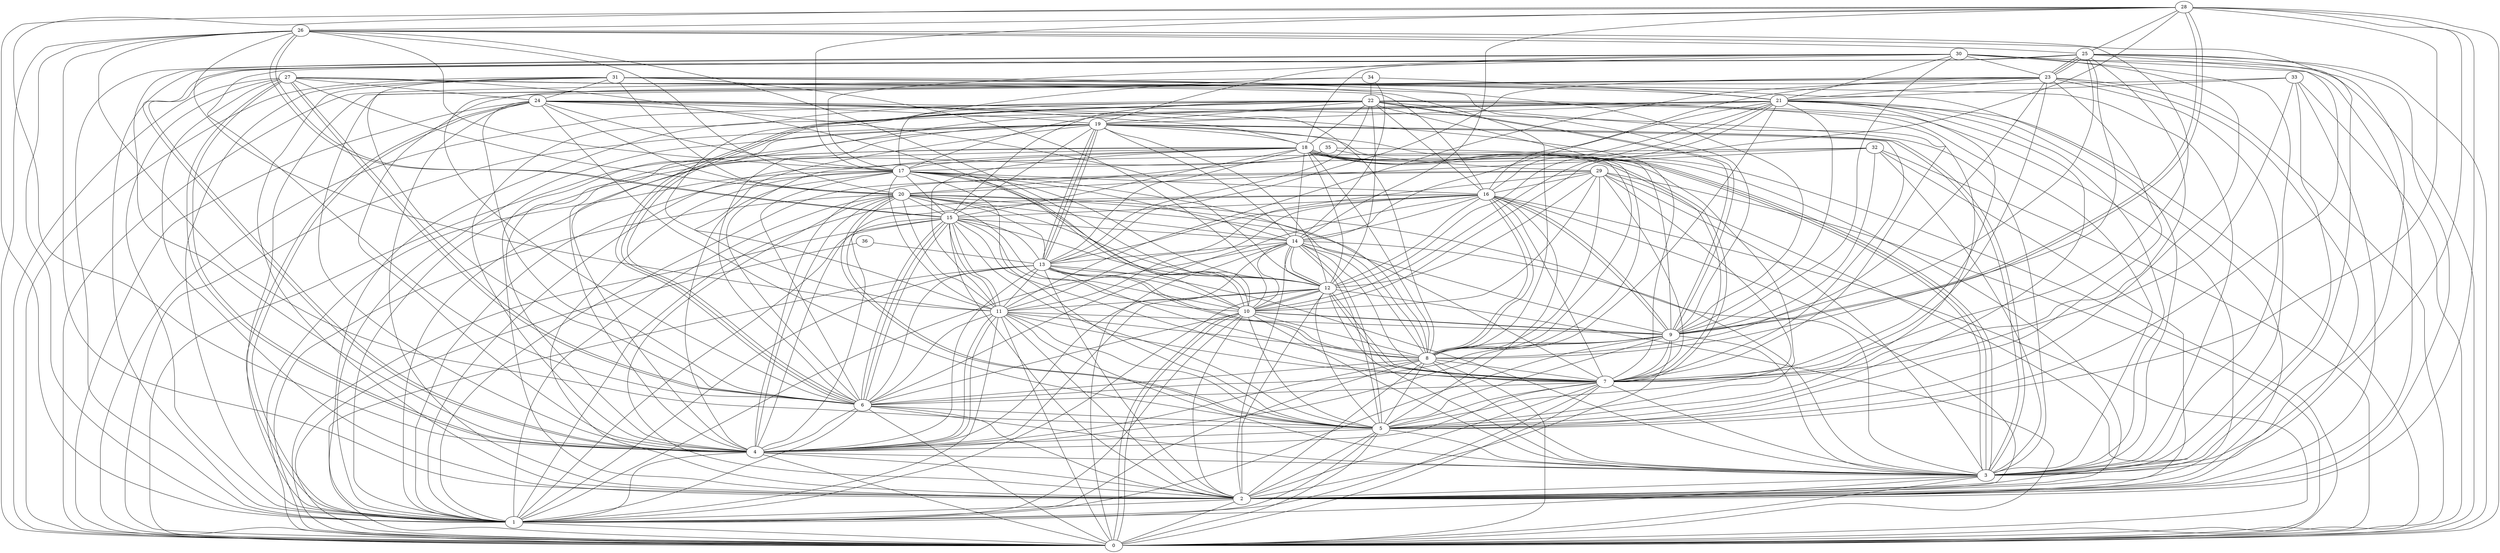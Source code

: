 graph G {
0;
1;
2;
3;
4;
5;
6;
7;
8;
9;
10;
11;
12;
13;
14;
15;
16;
17;
18;
19;
20;
21;
22;
23;
24;
25;
26;
27;
28;
29;
30;
31;
32;
33;
34;
35;
36;
36--13 ;
36--0 ;
35--29 ;
35--1 ;
35--20 ;
35--0 ;
34--11 ;
34--21 ;
34--14 ;
34--22 ;
34--0 ;
33--4 ;
33--2 ;
33--7 ;
33--21 ;
33--3 ;
33--0 ;
32--17 ;
32--20 ;
32--9 ;
32--1 ;
32--0 ;
32--2 ;
32--3 ;
31--10 ;
31--21 ;
31--6 ;
31--0 ;
31--20 ;
31--9 ;
31--24 ;
31--2 ;
31--1 ;
31--3 ;
30--9 ;
30--23 ;
30--19 ;
30--17 ;
30--3 ;
30--18 ;
30--21 ;
30--5 ;
30--1 ;
30--4 ;
30--0 ;
30--2 ;
29--3 ;
29--0 ;
29--8 ;
29--5 ;
29--11 ;
29--16 ;
29--12 ;
29--10 ;
29--7 ;
29--2 ;
29--1 ;
29--4 ;
28--5 ;
28--2 ;
28--26 ;
28--25 ;
28--14 ;
28--17 ;
28--10 ;
28--9 ;
28--9 ;
28--4 ;
28--3 ;
28--0 ;
28--1 ;
27--4 ;
27--4 ;
27--20 ;
27--6 ;
27--24 ;
27--8 ;
27--6 ;
27--2 ;
27--16 ;
27--10 ;
27--9 ;
27--1 ;
27--0 ;
27--3 ;
26--11 ;
26--2 ;
26--20 ;
26--25 ;
26--15 ;
26--15 ;
26--17 ;
26--10 ;
26--3 ;
26--1 ;
26--5 ;
26--7 ;
26--0 ;
25--8 ;
25--9 ;
25--23 ;
25--4 ;
25--23 ;
25--23 ;
25--4 ;
25--6 ;
25--1 ;
25--0 ;
25--2 ;
25--3 ;
25--7 ;
25--5 ;
24--19 ;
24--1 ;
24--17 ;
24--7 ;
24--20 ;
24--12 ;
24--0 ;
24--2 ;
24--1 ;
24--18 ;
24--6 ;
24--8 ;
24--3 ;
24--5 ;
23--21 ;
23--1 ;
23--5 ;
23--11 ;
23--16 ;
23--13 ;
23--4 ;
23--3 ;
23--6 ;
23--0 ;
23--7 ;
23--2 ;
23--8 ;
22--6 ;
22--17 ;
22--8 ;
22--19 ;
22--2 ;
22--6 ;
22--6 ;
22--15 ;
22--9 ;
22--13 ;
22--18 ;
22--16 ;
22--9 ;
22--7 ;
22--3 ;
22--5 ;
22--4 ;
22--12 ;
22--0 ;
21--17 ;
21--2 ;
21--0 ;
21--3 ;
21--9 ;
21--10 ;
21--12 ;
21--19 ;
21--8 ;
21--1 ;
21--16 ;
21--7 ;
21--5 ;
21--14 ;
21--4 ;
20--10 ;
20--15 ;
20--5 ;
20--5 ;
20--2 ;
20--4 ;
20--13 ;
20--12 ;
20--1 ;
20--7 ;
20--0 ;
20--3 ;
20--14 ;
20--8 ;
20--11 ;
19--1 ;
19--13 ;
19--3 ;
19--13 ;
19--9 ;
19--18 ;
19--14 ;
19--11 ;
19--3 ;
19--12 ;
19--4 ;
19--7 ;
19--13 ;
19--0 ;
19--2 ;
19--6 ;
19--8 ;
19--15 ;
18--3 ;
18--5 ;
18--4 ;
18--6 ;
18--17 ;
18--1 ;
18--3 ;
18--11 ;
18--7 ;
18--0 ;
18--13 ;
18--14 ;
18--3 ;
18--7 ;
18--8 ;
18--15 ;
18--2 ;
18--12 ;
17--10 ;
17--1 ;
17--10 ;
17--15 ;
17--12 ;
17--0 ;
17--4 ;
17--5 ;
17--8 ;
17--6 ;
17--2 ;
17--16 ;
17--11 ;
17--14 ;
16--4 ;
16--14 ;
16--9 ;
16--5 ;
16--1 ;
16--9 ;
16--15 ;
16--13 ;
16--8 ;
16--8 ;
16--11 ;
16--6 ;
16--7 ;
16--0 ;
16--2 ;
16--12 ;
15--1 ;
15--6 ;
15--2 ;
15--0 ;
15--14 ;
15--11 ;
15--13 ;
15--6 ;
15--6 ;
15--11 ;
15--10 ;
15--4 ;
15--5 ;
15--7 ;
15--12 ;
14--5 ;
14--9 ;
14--12 ;
14--10 ;
14--5 ;
14--12 ;
14--13 ;
14--2 ;
14--3 ;
14--7 ;
14--0 ;
14--4 ;
14--8 ;
14--1 ;
13--2 ;
13--6 ;
13--4 ;
13--3 ;
13--8 ;
13--10 ;
13--1 ;
13--8 ;
13--12 ;
13--0 ;
13--7 ;
13--11 ;
12--10 ;
12--1 ;
12--0 ;
12--10 ;
12--7 ;
12--7 ;
12--3 ;
12--4 ;
12--5 ;
12--2 ;
12--11 ;
11--7 ;
11--9 ;
11--4 ;
11--4 ;
11--5 ;
11--8 ;
11--3 ;
11--6 ;
11--1 ;
11--0 ;
11--2 ;
10--0 ;
10--3 ;
10--9 ;
10--9 ;
10--2 ;
10--1 ;
10--6 ;
10--5 ;
10--0 ;
10--8 ;
9--5 ;
9--1 ;
9--4 ;
9--3 ;
9--2 ;
9--7 ;
9--8 ;
9--6 ;
8--0 ;
8--1 ;
8--3 ;
8--7 ;
8--5 ;
8--2 ;
8--6 ;
8--4 ;
7--1 ;
7--2 ;
7--3 ;
7--5 ;
7--0 ;
7--4 ;
7--6 ;
6--2 ;
6--5 ;
6--4 ;
6--3 ;
6--0 ;
6--1 ;
5--2 ;
5--4 ;
5--3 ;
5--1 ;
5--0 ;
4--2 ;
4--3 ;
4--0 ;
4--1 ;
3--2 ;
3--1 ;
3--0 ;
2--1 ;
2--0 ;
1--0 ;
}
